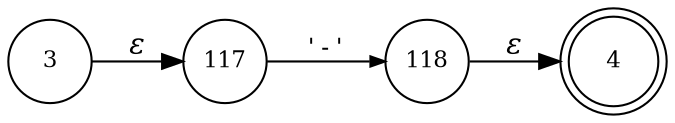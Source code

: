 digraph ATN {
rankdir=LR;
s4[fontsize=11, label="4", shape=doublecircle, fixedsize=true, width=.6];
s3[fontsize=11,label="3", shape=circle, fixedsize=true, width=.55, peripheries=1];
s117[fontsize=11,label="117", shape=circle, fixedsize=true, width=.55, peripheries=1];
s118[fontsize=11,label="118", shape=circle, fixedsize=true, width=.55, peripheries=1];
s3 -> s117 [fontname="Times-Italic", label="&epsilon;"];
s117 -> s118 [fontsize=11, fontname="Courier", arrowsize=.7, label = "'-'", arrowhead = normal];
s118 -> s4 [fontname="Times-Italic", label="&epsilon;"];
}